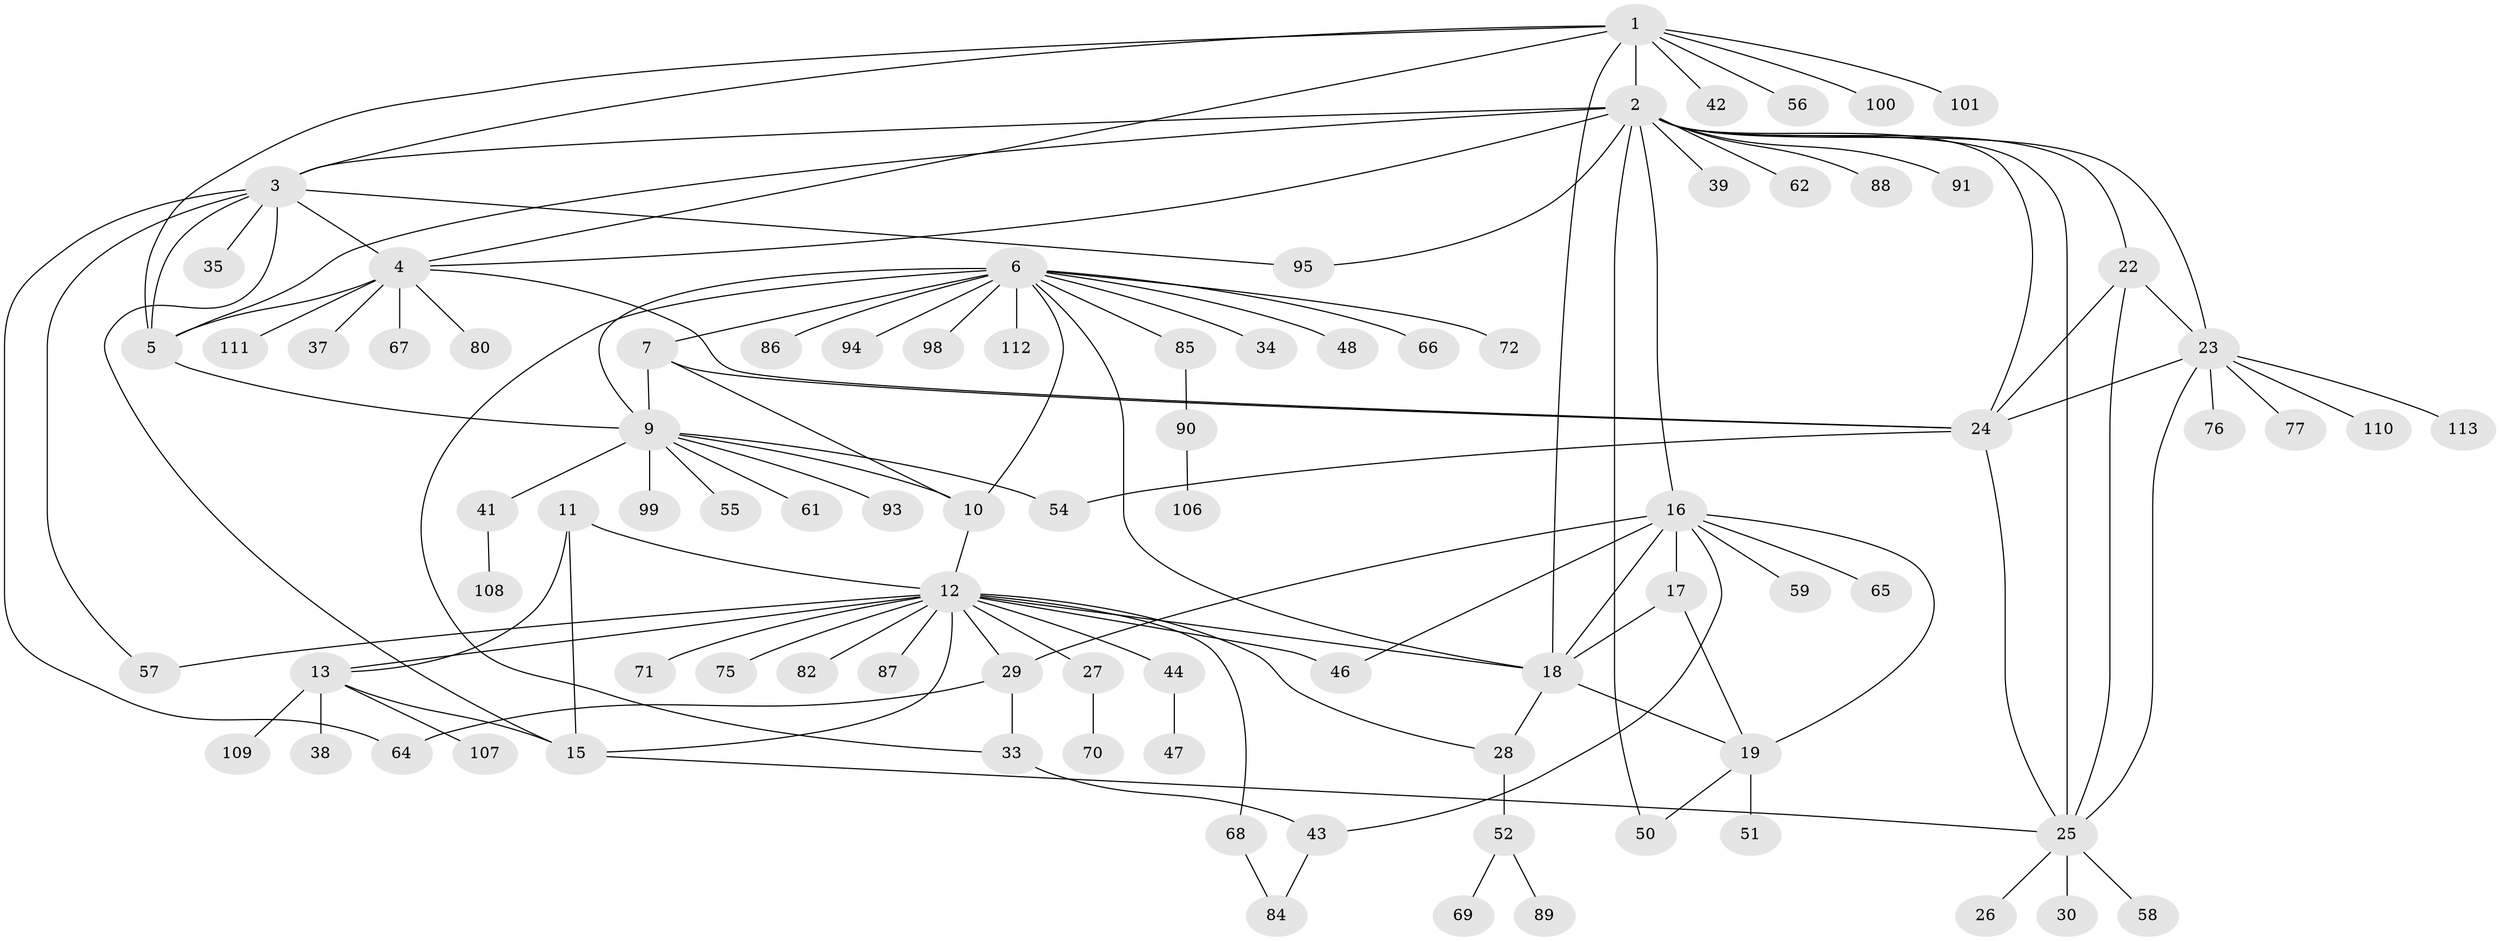 // original degree distribution, {10: 0.02654867256637168, 7: 0.035398230088495575, 8: 0.02654867256637168, 5: 0.07079646017699115, 12: 0.017699115044247787, 16: 0.008849557522123894, 6: 0.02654867256637168, 11: 0.008849557522123894, 9: 0.008849557522123894, 1: 0.5752212389380531, 3: 0.04424778761061947, 4: 0.02654867256637168, 2: 0.12389380530973451}
// Generated by graph-tools (version 1.1) at 2025/42/03/06/25 10:42:10]
// undirected, 87 vertices, 125 edges
graph export_dot {
graph [start="1"]
  node [color=gray90,style=filled];
  1 [super="+36"];
  2 [super="+21"];
  3 [super="+31"];
  4 [super="+103"];
  5;
  6 [super="+8"];
  7;
  9 [super="+78"];
  10;
  11 [super="+97"];
  12 [super="+32"];
  13 [super="+14"];
  15 [super="+92"];
  16 [super="+40"];
  17 [super="+73"];
  18 [super="+20"];
  19 [super="+74"];
  22 [super="+79"];
  23 [super="+63"];
  24 [super="+105"];
  25 [super="+49"];
  26;
  27 [super="+104"];
  28;
  29 [super="+60"];
  30;
  33 [super="+81"];
  34;
  35;
  37;
  38;
  39 [super="+53"];
  41;
  42;
  43 [super="+45"];
  44;
  46;
  47 [super="+96"];
  48;
  50;
  51;
  52 [super="+83"];
  54;
  55;
  56;
  57;
  58;
  59;
  61;
  62;
  64;
  65;
  66;
  67;
  68;
  69;
  70;
  71;
  72;
  75;
  76;
  77;
  80;
  82;
  84;
  85;
  86;
  87;
  88;
  89;
  90 [super="+102"];
  91;
  93;
  94;
  95;
  98;
  99;
  100;
  101;
  106;
  107;
  108;
  109;
  110;
  111;
  112;
  113;
  1 -- 2;
  1 -- 3;
  1 -- 4;
  1 -- 5;
  1 -- 18;
  1 -- 42;
  1 -- 56;
  1 -- 100;
  1 -- 101;
  2 -- 3;
  2 -- 4;
  2 -- 5;
  2 -- 50;
  2 -- 91;
  2 -- 39;
  2 -- 16;
  2 -- 22;
  2 -- 23;
  2 -- 24;
  2 -- 25;
  2 -- 88;
  2 -- 62;
  2 -- 95;
  3 -- 4;
  3 -- 5;
  3 -- 15;
  3 -- 35;
  3 -- 57;
  3 -- 64;
  3 -- 95;
  4 -- 5;
  4 -- 37;
  4 -- 67;
  4 -- 80;
  4 -- 24;
  4 -- 111;
  5 -- 9;
  6 -- 7 [weight=2];
  6 -- 9 [weight=2];
  6 -- 10 [weight=2];
  6 -- 33;
  6 -- 48;
  6 -- 94;
  6 -- 34;
  6 -- 66;
  6 -- 98;
  6 -- 72;
  6 -- 112;
  6 -- 18;
  6 -- 85;
  6 -- 86;
  7 -- 9;
  7 -- 10;
  7 -- 24;
  9 -- 10;
  9 -- 41;
  9 -- 54;
  9 -- 55;
  9 -- 61;
  9 -- 93;
  9 -- 99;
  10 -- 12;
  11 -- 12;
  11 -- 13 [weight=2];
  11 -- 15;
  12 -- 13 [weight=2];
  12 -- 15;
  12 -- 18;
  12 -- 27;
  12 -- 28;
  12 -- 29;
  12 -- 44;
  12 -- 46;
  12 -- 57;
  12 -- 68;
  12 -- 71;
  12 -- 82;
  12 -- 75;
  12 -- 87;
  13 -- 15 [weight=2];
  13 -- 38;
  13 -- 109;
  13 -- 107;
  15 -- 25;
  16 -- 17;
  16 -- 18 [weight=2];
  16 -- 19;
  16 -- 29;
  16 -- 43;
  16 -- 46;
  16 -- 59;
  16 -- 65;
  17 -- 18 [weight=2];
  17 -- 19;
  18 -- 19 [weight=2];
  18 -- 28;
  19 -- 50;
  19 -- 51;
  22 -- 23;
  22 -- 24;
  22 -- 25;
  23 -- 24;
  23 -- 25;
  23 -- 76;
  23 -- 77;
  23 -- 110;
  23 -- 113;
  24 -- 25;
  24 -- 54;
  25 -- 26;
  25 -- 30;
  25 -- 58;
  27 -- 70;
  28 -- 52;
  29 -- 33;
  29 -- 64;
  33 -- 43;
  41 -- 108;
  43 -- 84;
  44 -- 47;
  52 -- 69;
  52 -- 89;
  68 -- 84;
  85 -- 90;
  90 -- 106;
}
